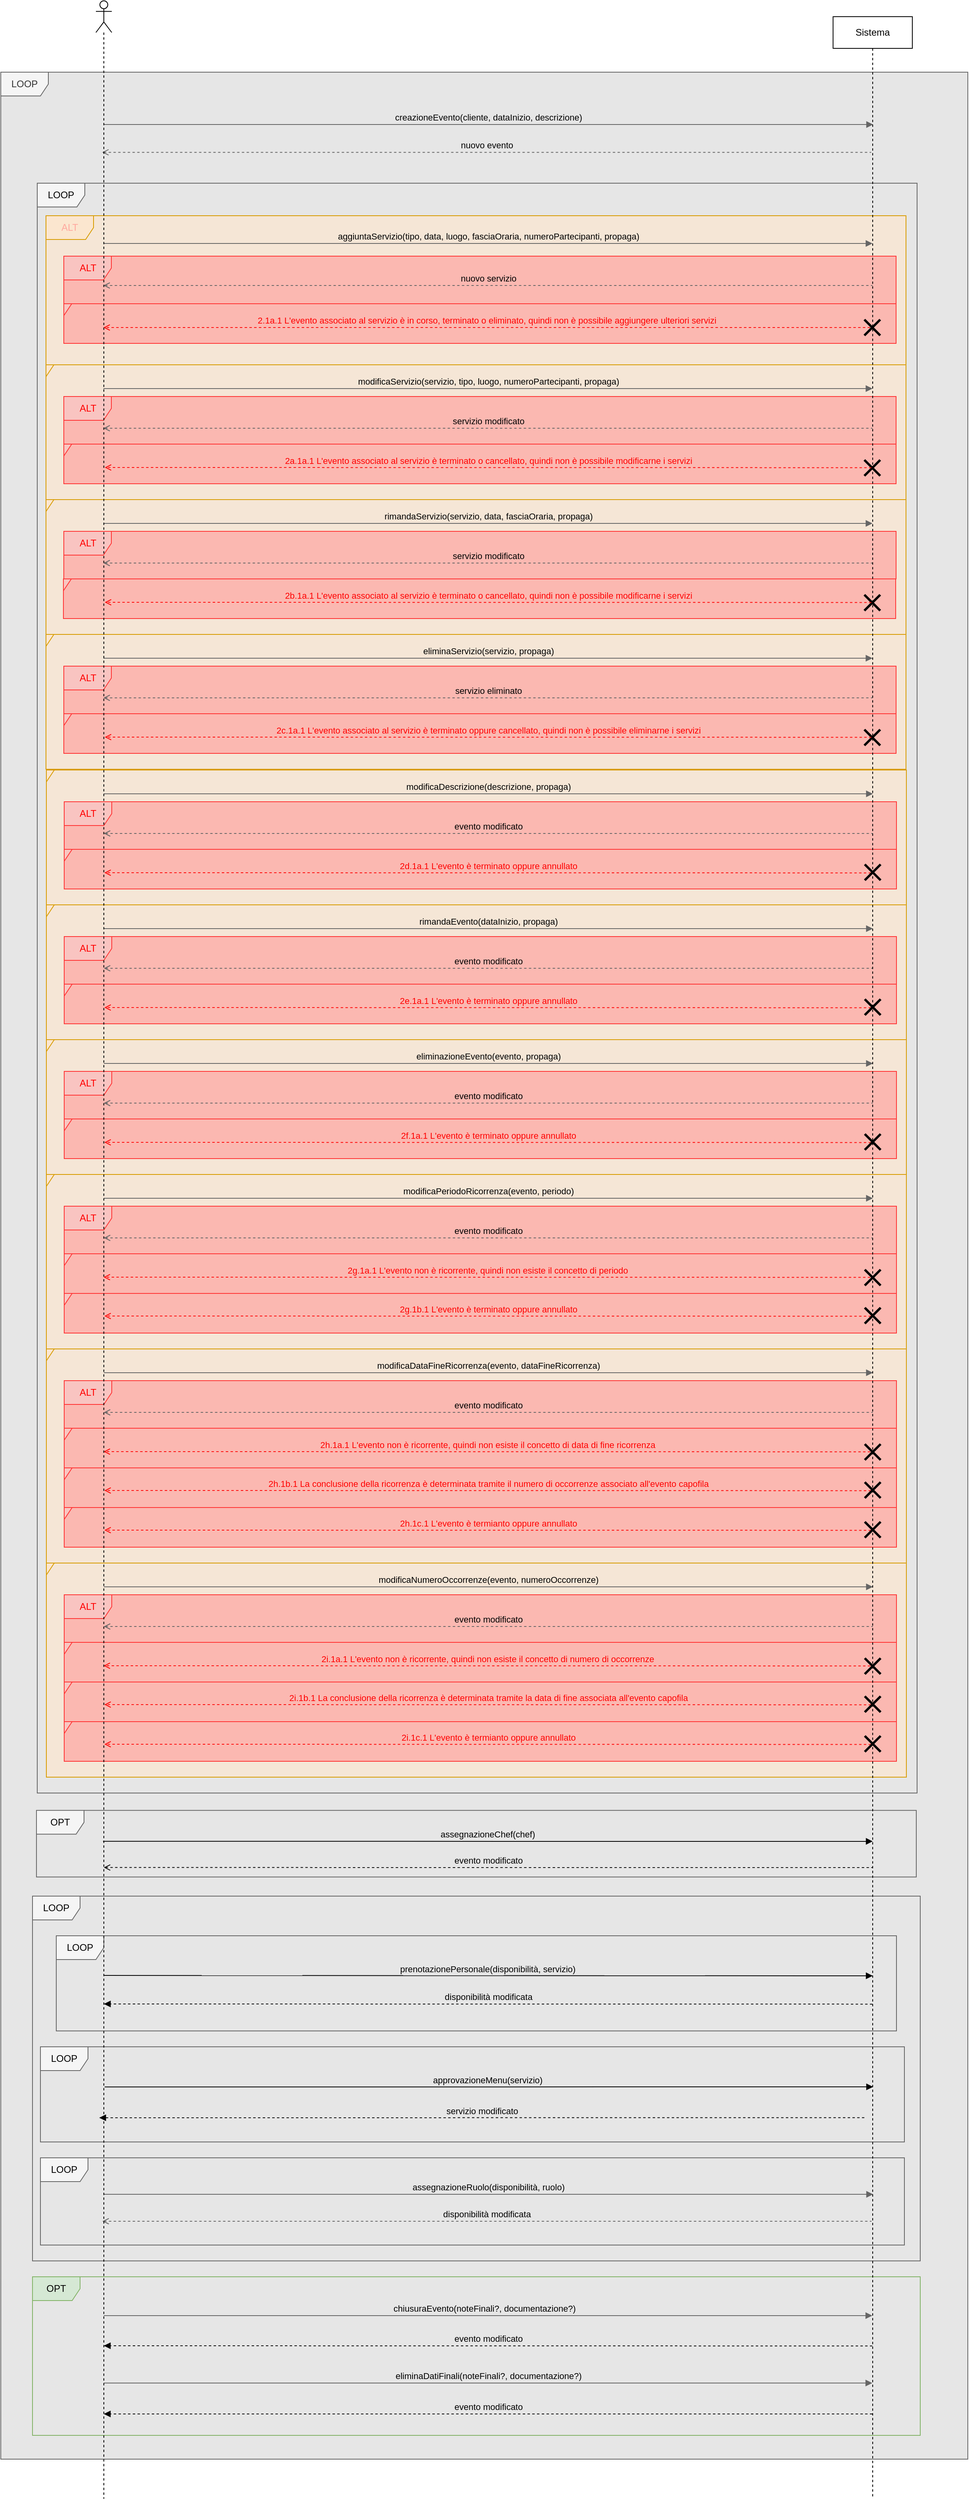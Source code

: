 <mxfile version="18.0.6" type="device"><diagram id="1we7CudybwBSkFUA2xfH" name="Pagina-1"><mxGraphModel dx="2185" dy="862" grid="1" gridSize="10" guides="1" tooltips="1" connect="1" arrows="1" fold="1" page="1" pageScale="1" pageWidth="827" pageHeight="1169" math="0" shadow="0"><root><mxCell id="0"/><mxCell id="1" parent="0"/><mxCell id="gWuSnun9fz6hFMY-ybAo-1" value="LOOP" style="shape=umlFrame;whiteSpace=wrap;html=1;pointerEvents=0;fillColor=#F5F5F5;strokeColor=#666666;fontColor=#333333;swimlaneFillColor=#E6E6E6;" parent="1" vertex="1"><mxGeometry x="-340" y="260" width="1220" height="3010" as="geometry"/></mxCell><mxCell id="gWuSnun9fz6hFMY-ybAo-2" value="" style="group" parent="1" vertex="1" connectable="0"><mxGeometry x="-275" y="270" width="1060" height="88.081" as="geometry"/></mxCell><mxCell id="gWuSnun9fz6hFMY-ybAo-3" value="LOOP" style="shape=umlFrame;whiteSpace=wrap;html=1;pointerEvents=0;fillColor=#F5F5F5;strokeColor=#666666;swimlaneFillColor=#E6E6E6;" parent="1" vertex="1"><mxGeometry x="-300" y="2560" width="1120" height="460" as="geometry"/></mxCell><mxCell id="gWuSnun9fz6hFMY-ybAo-6" value="LOOP" style="shape=umlFrame;whiteSpace=wrap;html=1;pointerEvents=0;fillColor=#F5F5F5;strokeColor=#666666;" parent="1" vertex="1"><mxGeometry x="-270" y="2610" width="1060" height="120" as="geometry"/></mxCell><mxCell id="gWuSnun9fz6hFMY-ybAo-7" value="OPT" style="shape=umlFrame;whiteSpace=wrap;html=1;pointerEvents=0;fillColor=#F5F5F5;strokeColor=#666666;swimlaneFillColor=#E6E6E6;" parent="1" vertex="1"><mxGeometry x="-295" y="2451.92" width="1110" height="84" as="geometry"/></mxCell><mxCell id="gWuSnun9fz6hFMY-ybAo-8" value="OPT" style="shape=umlFrame;whiteSpace=wrap;html=1;pointerEvents=0;fillColor=#D5E8D4;strokeColor=#82B366;swimlaneFillColor=none;" parent="1" vertex="1"><mxGeometry x="-300" y="3040" width="1120" height="200" as="geometry"/></mxCell><mxCell id="gWuSnun9fz6hFMY-ybAo-9" value="LOOP" style="shape=umlFrame;whiteSpace=wrap;html=1;pointerEvents=0;fillColor=#F5F5F5;strokeColor=#666666;swimlaneFillColor=#E6E6E6;" parent="1" vertex="1"><mxGeometry x="-290" y="2750" width="1090" height="120" as="geometry"/></mxCell><mxCell id="gWuSnun9fz6hFMY-ybAo-10" value="approvazioneMenu(servizio)" style="html=1;verticalAlign=bottom;endArrow=block;edgeStyle=elbowEdgeStyle;elbow=vertical;curved=0;rounded=0;labelBackgroundColor=none;exitX=0.5;exitY=0.483;exitDx=0;exitDy=0;exitPerimeter=0;" parent="1" edge="1"><mxGeometry x="-0.003" relative="1" as="geometry"><mxPoint x="-209" y="2800.65" as="sourcePoint"/><Array as="points"/><mxPoint x="760.5" y="2799.999" as="targetPoint"/><mxPoint as="offset"/></mxGeometry></mxCell><mxCell id="gWuSnun9fz6hFMY-ybAo-11" value="servizio modificato" style="html=1;verticalAlign=bottom;endArrow=block;edgeStyle=elbowEdgeStyle;elbow=vertical;curved=0;rounded=0;labelBackgroundColor=none;dashed=1;" parent="1" edge="1"><mxGeometry relative="1" as="geometry"><mxPoint x="749.455" y="2839.364" as="sourcePoint"/><mxPoint x="-215.833" y="2839.333" as="targetPoint"/><Array as="points"/></mxGeometry></mxCell><mxCell id="gWuSnun9fz6hFMY-ybAo-12" value="LOOP" style="shape=umlFrame;whiteSpace=wrap;html=1;pointerEvents=0;fillColor=#F5F5F5;strokeColor=#666666;swimlaneFillColor=#E6E6E6;" parent="1" vertex="1"><mxGeometry x="-290" y="2890" width="1090" height="110" as="geometry"/></mxCell><mxCell id="gWuSnun9fz6hFMY-ybAo-13" value="disponibilità modificata" style="html=1;verticalAlign=bottom;endArrow=none;edgeStyle=elbowEdgeStyle;elbow=vertical;curved=0;rounded=0;startArrow=open;startFill=0;endFill=0;movable=1;resizable=1;rotatable=1;deletable=1;editable=1;locked=0;connectable=1;dashed=1;labelBackgroundColor=none;strokeColor=#666666;" parent="1" edge="1"><mxGeometry width="80" relative="1" as="geometry"><mxPoint x="-211.833" y="2970.004" as="sourcePoint"/><mxPoint x="758.5" y="2970.004" as="targetPoint"/><Array as="points"><mxPoint x="269.283" y="2970.004"/></Array></mxGeometry></mxCell><mxCell id="gWuSnun9fz6hFMY-ybAo-16" value="chiusuraEvento(noteFinali?, documentazione?)" style="html=1;verticalAlign=bottom;endArrow=block;edgeStyle=elbowEdgeStyle;elbow=vertical;curved=0;rounded=0;movable=1;resizable=1;rotatable=1;deletable=1;editable=1;locked=0;connectable=1;strokeColor=#666666;labelBackgroundColor=none;" parent="1" edge="1"><mxGeometry x="-0.01" width="80" relative="1" as="geometry"><mxPoint x="-210" y="3089.0" as="sourcePoint"/><mxPoint x="759.5" y="3089.25" as="targetPoint"/><mxPoint as="offset"/></mxGeometry></mxCell><mxCell id="gWuSnun9fz6hFMY-ybAo-17" value="eliminaDatiFinali(noteFinali?, documentazione?)" style="html=1;verticalAlign=bottom;endArrow=block;edgeStyle=elbowEdgeStyle;elbow=vertical;curved=0;rounded=0;movable=1;resizable=1;rotatable=1;deletable=1;editable=1;locked=0;connectable=1;strokeColor=#666666;labelBackgroundColor=none;" parent="1" edge="1"><mxGeometry width="80" relative="1" as="geometry"><mxPoint x="-210" y="3174.0" as="sourcePoint"/><mxPoint x="759.5" y="3174.25" as="targetPoint"/></mxGeometry></mxCell><mxCell id="gWuSnun9fz6hFMY-ybAo-20" value="evento modificato" style="html=1;verticalAlign=bottom;endArrow=none;edgeStyle=elbowEdgeStyle;elbow=vertical;curved=0;rounded=0;startArrow=open;startFill=0;endFill=0;dashed=1;labelBackgroundColor=none;" parent="1" edge="1"><mxGeometry width="80" relative="1" as="geometry"><mxPoint x="-210" y="2523.92" as="sourcePoint"/><mxPoint x="760" y="2523.925" as="targetPoint"/><Array as="points"><mxPoint x="270" y="2523.985"/></Array></mxGeometry></mxCell><mxCell id="gWuSnun9fz6hFMY-ybAo-21" value="assegnazioneChef(chef)" style="html=1;verticalAlign=bottom;endArrow=block;edgeStyle=elbowEdgeStyle;elbow=vertical;curved=0;rounded=0;labelBackgroundColor=none;" parent="1" edge="1"><mxGeometry x="-0.0" width="80" relative="1" as="geometry"><mxPoint x="-211" y="2490.92" as="sourcePoint"/><mxPoint x="760" y="2490.92" as="targetPoint"/><Array as="points"><mxPoint x="360" y="2490.955"/><mxPoint x="291.14" y="2534.996"/></Array><mxPoint as="offset"/></mxGeometry></mxCell><mxCell id="gWuSnun9fz6hFMY-ybAo-22" value="prenotazionePersonale(disponibilità, servizio)" style="html=1;verticalAlign=bottom;endArrow=block;edgeStyle=elbowEdgeStyle;elbow=vertical;curved=0;rounded=0;labelBackgroundColor=none;" parent="1" edge="1"><mxGeometry x="-0.003" relative="1" as="geometry"><mxPoint x="-210" y="2660" as="sourcePoint"/><Array as="points"/><mxPoint x="760" y="2661" as="targetPoint"/><mxPoint as="offset"/></mxGeometry></mxCell><mxCell id="gWuSnun9fz6hFMY-ybAo-23" value="disponibilità modificata" style="html=1;verticalAlign=bottom;endArrow=block;edgeStyle=elbowEdgeStyle;elbow=vertical;curved=0;rounded=0;labelBackgroundColor=none;dashed=1;" parent="1" edge="1"><mxGeometry relative="1" as="geometry"><mxPoint x="759.5" y="2696.193" as="sourcePoint"/><mxPoint x="-209.902" y="2696.0" as="targetPoint"/></mxGeometry></mxCell><mxCell id="gWuSnun9fz6hFMY-ybAo-24" value="assegnazioneRuolo(disponibilità, ruolo)" style="html=1;verticalAlign=bottom;endArrow=block;edgeStyle=elbowEdgeStyle;elbow=vertical;curved=0;rounded=0;movable=1;resizable=1;rotatable=1;deletable=1;editable=1;locked=0;connectable=1;strokeColor=#666666;labelBackgroundColor=none;" parent="1" edge="1"><mxGeometry width="80" relative="1" as="geometry"><mxPoint x="-209.75" y="2936.04" as="sourcePoint"/><mxPoint x="760.5" y="2936.04" as="targetPoint"/><Array as="points"><mxPoint x="363.83" y="2936.04"/><mxPoint x="293.021" y="2982.08"/></Array></mxGeometry></mxCell><mxCell id="gWuSnun9fz6hFMY-ybAo-25" value="creazioneEvento(cliente, dataInizio, descrizione)" style="html=1;verticalAlign=bottom;endArrow=block;edgeStyle=elbowEdgeStyle;elbow=vertical;curved=0;rounded=0;strokeColor=#666666;labelBackgroundColor=none;" parent="1" edge="1"><mxGeometry width="80" relative="1" as="geometry"><mxPoint x="-209.75" y="326.03" as="sourcePoint"/><mxPoint x="760.5" y="326.03" as="targetPoint"/><Array as="points"><mxPoint x="486" y="326.03"/><mxPoint x="-224" y="293"/></Array></mxGeometry></mxCell><mxCell id="gWuSnun9fz6hFMY-ybAo-26" value="nuovo evento" style="html=1;verticalAlign=bottom;endArrow=none;edgeStyle=elbowEdgeStyle;elbow=vertical;curved=0;rounded=0;startArrow=open;startFill=0;endFill=0;dashed=1;strokeColor=#666666;labelBackgroundColor=none;" parent="1" edge="1"><mxGeometry width="80" relative="1" as="geometry"><mxPoint x="-212.12" y="361.081" as="sourcePoint"/><mxPoint x="758.13" y="361.081" as="targetPoint"/><Array as="points"><mxPoint x="483.63" y="361.081"/><mxPoint x="273.63" y="339.06"/></Array></mxGeometry></mxCell><mxCell id="gWuSnun9fz6hFMY-ybAo-27" value="evento modificato" style="html=1;verticalAlign=bottom;endArrow=block;edgeStyle=elbowEdgeStyle;elbow=vertical;curved=0;rounded=0;labelBackgroundColor=none;dashed=1;" parent="1" edge="1"><mxGeometry relative="1" as="geometry"><mxPoint x="759.5" y="3127.25" as="sourcePoint"/><mxPoint x="-210" y="3127" as="targetPoint"/></mxGeometry></mxCell><mxCell id="gWuSnun9fz6hFMY-ybAo-28" value="evento modificato" style="html=1;verticalAlign=bottom;endArrow=block;edgeStyle=elbowEdgeStyle;elbow=vertical;curved=0;rounded=0;labelBackgroundColor=none;dashed=1;" parent="1" edge="1"><mxGeometry relative="1" as="geometry"><mxPoint x="759.5" y="3213" as="sourcePoint"/><mxPoint x="-210" y="3213.25" as="targetPoint"/><Array as="points"><mxPoint x="730" y="3213"/></Array></mxGeometry></mxCell><mxCell id="gWuSnun9fz6hFMY-ybAo-120" value="LOOP" style="shape=umlFrame;whiteSpace=wrap;html=1;pointerEvents=0;fillColor=#F5F5F5;strokeColor=#666666;swimlaneFillColor=#E6E6E6;gradientColor=none;shadow=0;" parent="1" vertex="1"><mxGeometry x="-294" y="400" width="1110" height="2030" as="geometry"/></mxCell><mxCell id="gWuSnun9fz6hFMY-ybAo-123" value="ALT" style="shape=umlFrame;whiteSpace=wrap;html=1;fontColor=#FFA89E;swimlaneFillColor=#FFE6CC;fillColor=#ffe6cc;strokeColor=#d79b00;fillOpacity=60;" parent="1" vertex="1"><mxGeometry x="-283" y="441" width="1085" height="188" as="geometry"/></mxCell><mxCell id="gWuSnun9fz6hFMY-ybAo-124" value="" style="group" parent="1" vertex="1" connectable="0"><mxGeometry x="-260.5" y="492" width="1050" height="110" as="geometry"/></mxCell><mxCell id="gWuSnun9fz6hFMY-ybAo-125" value="ALT" style="shape=umlFrame;whiteSpace=wrap;html=1;swimlaneFillColor=#FF9999;fillColor=#f8cecc;strokeColor=#FF3333;fillOpacity=60;fontColor=#FF0000;" parent="gWuSnun9fz6hFMY-ybAo-124" vertex="1"><mxGeometry width="1050" height="60" as="geometry"/></mxCell><mxCell id="gWuSnun9fz6hFMY-ybAo-126" value="" style="shape=umlFrame;whiteSpace=wrap;html=1;swimlaneFillColor=#FF9999;fillColor=#f8cecc;strokeColor=#FF3333;fillOpacity=60;fontColor=#FF0000;width=10;height=15;" parent="gWuSnun9fz6hFMY-ybAo-124" vertex="1"><mxGeometry y="60" width="1050" height="50" as="geometry"/></mxCell><mxCell id="gWuSnun9fz6hFMY-ybAo-128" value="" style="shape=umlDestroy;whiteSpace=wrap;html=1;strokeWidth=3;targetShapes=umlLifeline;" parent="gWuSnun9fz6hFMY-ybAo-124" vertex="1"><mxGeometry x="1010" y="80" width="20" height="20" as="geometry"/></mxCell><mxCell id="gWuSnun9fz6hFMY-ybAo-122" value="nuovo servizio" style="html=1;verticalAlign=bottom;endArrow=none;edgeStyle=elbowEdgeStyle;elbow=vertical;curved=0;rounded=0;startArrow=open;startFill=0;endFill=0;dashed=1;labelBackgroundColor=none;strokeColor=#666666;" parent="gWuSnun9fz6hFMY-ybAo-124" edge="1"><mxGeometry width="80" relative="1" as="geometry"><mxPoint x="50" y="37.001" as="sourcePoint"/><mxPoint x="1020.25" y="37.001" as="targetPoint"/><Array as="points"><mxPoint x="450.75" y="37.001"/><mxPoint x="520.75" y="14.981"/></Array></mxGeometry></mxCell><mxCell id="gWuSnun9fz6hFMY-ybAo-117" value="2.1a.1 L'evento associato al servizio è in corso, terminato o eliminato, quindi non è possibile aggiungere ulteriori servizi" style="html=1;verticalAlign=bottom;endArrow=open;edgeStyle=elbowEdgeStyle;elbow=vertical;curved=0;rounded=0;labelBackgroundColor=none;dashed=1;strokeColor=#FF0000;fontColor=#FF0000;endFill=0;exitX=0.343;exitY=0.536;exitDx=0;exitDy=0;exitPerimeter=0;" parent="gWuSnun9fz6hFMY-ybAo-124" edge="1"><mxGeometry relative="1" as="geometry"><mxPoint x="1017.16" y="90.06" as="sourcePoint"/><mxPoint x="50" y="89.889" as="targetPoint"/></mxGeometry></mxCell><mxCell id="gWuSnun9fz6hFMY-ybAo-121" value="aggiuntaServizio(tipo, data, luogo, fasciaOraria, numeroPartecipanti, propaga)" style="html=1;verticalAlign=bottom;endArrow=block;edgeStyle=elbowEdgeStyle;elbow=vertical;curved=0;rounded=0;strokeColor=#666666;labelBackgroundColor=none;" parent="1" edge="1"><mxGeometry width="80" relative="1" as="geometry"><mxPoint x="-210.5" y="476.0" as="sourcePoint"/><mxPoint x="759.75" y="476.0" as="targetPoint"/><Array as="points"><mxPoint x="200.25" y="476.0"/><mxPoint x="360.25" y="453.98"/><mxPoint x="291.39" y="498.021"/></Array></mxGeometry></mxCell><mxCell id="gWuSnun9fz6hFMY-ybAo-129" value="" style="shape=umlFrame;whiteSpace=wrap;html=1;fontColor=#FFA89E;swimlaneFillColor=#FFE6CC;fillColor=#ffe6cc;strokeColor=#d79b00;fillOpacity=60;width=10;height=15;" parent="1" vertex="1"><mxGeometry x="-283" y="629" width="1085" height="170" as="geometry"/></mxCell><mxCell id="gWuSnun9fz6hFMY-ybAo-130" value="modificaServizio(servizio, tipo, luogo, numeroPartecipanti, propaga)" style="html=1;verticalAlign=bottom;endArrow=block;edgeStyle=elbowEdgeStyle;elbow=vertical;curved=0;rounded=0;strokeColor=#666666;labelBackgroundColor=none;" parent="1" edge="1"><mxGeometry width="80" relative="1" as="geometry"><mxPoint x="-210.5" y="659.0" as="sourcePoint"/><mxPoint x="759.75" y="659.0" as="targetPoint"/><Array as="points"><mxPoint x="485.25" y="659.0"/><mxPoint x="-224.75" y="625.97"/></Array></mxGeometry></mxCell><mxCell id="gWuSnun9fz6hFMY-ybAo-131" value="" style="group" parent="1" vertex="1" connectable="0"><mxGeometry x="-260.5" y="669" width="1050" height="110" as="geometry"/></mxCell><mxCell id="gWuSnun9fz6hFMY-ybAo-132" value="ALT" style="shape=umlFrame;whiteSpace=wrap;html=1;swimlaneFillColor=#FF9999;fillColor=#f8cecc;strokeColor=#FF3333;fillOpacity=60;fontColor=#FF0000;" parent="gWuSnun9fz6hFMY-ybAo-131" vertex="1"><mxGeometry width="1050" height="60" as="geometry"/></mxCell><mxCell id="gWuSnun9fz6hFMY-ybAo-133" value="" style="shape=umlFrame;whiteSpace=wrap;html=1;swimlaneFillColor=#FF9999;fillColor=#f8cecc;strokeColor=#FF3333;fillOpacity=60;fontColor=#FF0000;width=10;height=15;" parent="gWuSnun9fz6hFMY-ybAo-131" vertex="1"><mxGeometry y="60" width="1050" height="50" as="geometry"/></mxCell><mxCell id="gWuSnun9fz6hFMY-ybAo-134" value="servizio modificato" style="html=1;verticalAlign=bottom;endArrow=none;edgeStyle=elbowEdgeStyle;elbow=vertical;curved=0;rounded=0;startArrow=open;startFill=0;endFill=0;dashed=1;strokeColor=#666666;labelBackgroundColor=none;" parent="gWuSnun9fz6hFMY-ybAo-131" edge="1"><mxGeometry width="80" relative="1" as="geometry"><mxPoint x="50.0" y="40.001" as="sourcePoint"/><mxPoint x="1020.25" y="40.001" as="targetPoint"/><Array as="points"><mxPoint x="745.75" y="40.001"/><mxPoint x="535.75" y="17.98"/></Array></mxGeometry></mxCell><mxCell id="gWuSnun9fz6hFMY-ybAo-135" value="" style="shape=umlDestroy;whiteSpace=wrap;html=1;strokeWidth=3;targetShapes=umlLifeline;" parent="gWuSnun9fz6hFMY-ybAo-131" vertex="1"><mxGeometry x="1010" y="80" width="20" height="20" as="geometry"/></mxCell><mxCell id="gWuSnun9fz6hFMY-ybAo-136" value="2a.1a.1 L'evento associato al servizio è terminato o cancellato, quindi non è possibile modificarne i servizi" style="html=1;verticalAlign=bottom;endArrow=open;edgeStyle=elbowEdgeStyle;elbow=vertical;curved=0;rounded=0;labelBackgroundColor=none;dashed=1;strokeColor=#FF0000;fontColor=#FF0000;endFill=0;exitX=0.343;exitY=0.536;exitDx=0;exitDy=0;exitPerimeter=0;" parent="1" edge="1"><mxGeometry relative="1" as="geometry"><mxPoint x="758.36" y="758.72" as="sourcePoint"/><mxPoint x="-208.8" y="758.6" as="targetPoint"/></mxGeometry></mxCell><mxCell id="gWuSnun9fz6hFMY-ybAo-151" value="" style="shape=umlFrame;whiteSpace=wrap;html=1;fontColor=#FFA89E;swimlaneFillColor=#FFE6CC;fillColor=#ffe6cc;strokeColor=#d79b00;fillOpacity=60;width=10;height=15;" parent="1" vertex="1"><mxGeometry x="-283" y="969" width="1085" height="170" as="geometry"/></mxCell><mxCell id="gWuSnun9fz6hFMY-ybAo-152" value="eliminaServizio(servizio, propaga)" style="html=1;verticalAlign=bottom;endArrow=block;edgeStyle=elbowEdgeStyle;elbow=vertical;curved=0;rounded=0;strokeColor=#666666;labelBackgroundColor=none;" parent="1" edge="1"><mxGeometry width="80" relative="1" as="geometry"><mxPoint x="-210.5" y="999.0" as="sourcePoint"/><mxPoint x="759.75" y="999.0" as="targetPoint"/><Array as="points"><mxPoint x="485.25" y="999.0"/><mxPoint x="-224.75" y="965.97"/></Array></mxGeometry></mxCell><mxCell id="gWuSnun9fz6hFMY-ybAo-153" value="" style="group" parent="1" vertex="1" connectable="0"><mxGeometry x="-260.5" y="1009" width="1050" height="110" as="geometry"/></mxCell><mxCell id="gWuSnun9fz6hFMY-ybAo-154" value="ALT" style="shape=umlFrame;whiteSpace=wrap;html=1;swimlaneFillColor=#FF9999;fillColor=#f8cecc;strokeColor=#FF3333;fillOpacity=60;fontColor=#FF0000;" parent="gWuSnun9fz6hFMY-ybAo-153" vertex="1"><mxGeometry width="1050" height="60" as="geometry"/></mxCell><mxCell id="gWuSnun9fz6hFMY-ybAo-155" value="" style="shape=umlFrame;whiteSpace=wrap;html=1;swimlaneFillColor=#FF9999;fillColor=#f8cecc;strokeColor=#FF3333;fillOpacity=60;fontColor=#FF0000;width=10;height=15;" parent="gWuSnun9fz6hFMY-ybAo-153" vertex="1"><mxGeometry y="60" width="1050" height="50" as="geometry"/></mxCell><mxCell id="gWuSnun9fz6hFMY-ybAo-156" value="servizio eliminato" style="html=1;verticalAlign=bottom;endArrow=none;edgeStyle=elbowEdgeStyle;elbow=vertical;curved=0;rounded=0;startArrow=open;startFill=0;endFill=0;dashed=1;strokeColor=#666666;labelBackgroundColor=none;" parent="gWuSnun9fz6hFMY-ybAo-153" edge="1"><mxGeometry width="80" relative="1" as="geometry"><mxPoint x="50.0" y="40.001" as="sourcePoint"/><mxPoint x="1020.25" y="40.001" as="targetPoint"/><Array as="points"><mxPoint x="745.75" y="40.001"/><mxPoint x="535.75" y="17.98"/></Array></mxGeometry></mxCell><mxCell id="gWuSnun9fz6hFMY-ybAo-157" value="" style="shape=umlDestroy;whiteSpace=wrap;html=1;strokeWidth=3;targetShapes=umlLifeline;" parent="gWuSnun9fz6hFMY-ybAo-153" vertex="1"><mxGeometry x="1010" y="80" width="20" height="20" as="geometry"/></mxCell><mxCell id="gWuSnun9fz6hFMY-ybAo-158" value="2c.1a.1 L'evento associato al servizio è terminato oppure cancellato, quindi non è possibile eliminarne i servizi" style="html=1;verticalAlign=bottom;endArrow=open;edgeStyle=elbowEdgeStyle;elbow=vertical;curved=0;rounded=0;labelBackgroundColor=none;dashed=1;strokeColor=#FF0000;fontColor=#FF0000;endFill=0;exitX=0.343;exitY=0.536;exitDx=0;exitDy=0;exitPerimeter=0;" parent="1" edge="1"><mxGeometry relative="1" as="geometry"><mxPoint x="758.36" y="1098.72" as="sourcePoint"/><mxPoint x="-208.8" y="1098.6" as="targetPoint"/></mxGeometry></mxCell><mxCell id="gWuSnun9fz6hFMY-ybAo-140" value="" style="shape=umlFrame;whiteSpace=wrap;html=1;fontColor=#FFA89E;swimlaneFillColor=#FFE6CC;fillColor=#ffe6cc;strokeColor=#d79b00;fillOpacity=60;width=10;height=15;" parent="1" vertex="1"><mxGeometry x="-283" y="799" width="1085" height="170" as="geometry"/></mxCell><mxCell id="gWuSnun9fz6hFMY-ybAo-141" value="rimandaServizio(servizio, data, fasciaOraria, propaga)" style="html=1;verticalAlign=bottom;endArrow=block;edgeStyle=elbowEdgeStyle;elbow=vertical;curved=0;rounded=0;strokeColor=#666666;labelBackgroundColor=none;" parent="1" edge="1"><mxGeometry width="80" relative="1" as="geometry"><mxPoint x="-210.5" y="829.0" as="sourcePoint"/><mxPoint x="759.75" y="829.0" as="targetPoint"/><Array as="points"><mxPoint x="485.25" y="829.0"/><mxPoint x="-224.75" y="795.97"/></Array></mxGeometry></mxCell><mxCell id="gWuSnun9fz6hFMY-ybAo-143" value="ALT" style="shape=umlFrame;whiteSpace=wrap;html=1;swimlaneFillColor=#FF9999;fillColor=#f8cecc;strokeColor=#FF3333;fillOpacity=60;fontColor=#FF0000;" parent="1" vertex="1"><mxGeometry x="-260.5" y="839" width="1050" height="60" as="geometry"/></mxCell><mxCell id="gWuSnun9fz6hFMY-ybAo-144" value="" style="shape=umlFrame;whiteSpace=wrap;html=1;swimlaneFillColor=#FF9999;fillColor=#f8cecc;strokeColor=#FF3333;fillOpacity=60;fontColor=#FF0000;width=10;height=15;" parent="1" vertex="1"><mxGeometry x="-261" y="899" width="1050" height="50" as="geometry"/></mxCell><mxCell id="gWuSnun9fz6hFMY-ybAo-145" value="servizio modificato" style="html=1;verticalAlign=bottom;endArrow=none;edgeStyle=elbowEdgeStyle;elbow=vertical;curved=0;rounded=0;startArrow=open;startFill=0;endFill=0;dashed=1;strokeColor=#666666;labelBackgroundColor=none;" parent="1" edge="1"><mxGeometry width="80" relative="1" as="geometry"><mxPoint x="-210.5" y="879.001" as="sourcePoint"/><mxPoint x="759.75" y="879.001" as="targetPoint"/><Array as="points"><mxPoint x="485.25" y="879.001"/><mxPoint x="275.25" y="856.98"/></Array></mxGeometry></mxCell><mxCell id="gWuSnun9fz6hFMY-ybAo-146" value="" style="shape=umlDestroy;whiteSpace=wrap;html=1;strokeWidth=3;targetShapes=umlLifeline;" parent="1" vertex="1"><mxGeometry x="749.5" y="919" width="20" height="20" as="geometry"/></mxCell><mxCell id="dw13oickZ7nO7cdA16m0-12" value="" style="shape=umlFrame;whiteSpace=wrap;html=1;fontColor=#FFA89E;swimlaneFillColor=#FFE6CC;fillColor=#ffe6cc;strokeColor=#d79b00;fillOpacity=60;width=10;height=15;" vertex="1" parent="1"><mxGeometry x="-282.5" y="1140" width="1085" height="170" as="geometry"/></mxCell><mxCell id="dw13oickZ7nO7cdA16m0-13" value="modificaDescrizione(descrizione, propaga)" style="html=1;verticalAlign=bottom;endArrow=block;edgeStyle=elbowEdgeStyle;elbow=vertical;curved=0;rounded=0;strokeColor=#666666;labelBackgroundColor=none;" edge="1" parent="1"><mxGeometry width="80" relative="1" as="geometry"><mxPoint x="-210.0" y="1170.0" as="sourcePoint"/><mxPoint x="760.25" y="1170.0" as="targetPoint"/><Array as="points"><mxPoint x="485.75" y="1170.0"/><mxPoint x="-224.25" y="1136.97"/></Array></mxGeometry></mxCell><mxCell id="dw13oickZ7nO7cdA16m0-14" value="" style="group" vertex="1" connectable="0" parent="1"><mxGeometry x="-260" y="1180" width="1050" height="110" as="geometry"/></mxCell><mxCell id="dw13oickZ7nO7cdA16m0-15" value="ALT" style="shape=umlFrame;whiteSpace=wrap;html=1;swimlaneFillColor=#FF9999;fillColor=#f8cecc;strokeColor=#FF3333;fillOpacity=60;fontColor=#FF0000;" vertex="1" parent="dw13oickZ7nO7cdA16m0-14"><mxGeometry width="1050" height="60" as="geometry"/></mxCell><mxCell id="dw13oickZ7nO7cdA16m0-17" value="evento modificato" style="html=1;verticalAlign=bottom;endArrow=none;edgeStyle=elbowEdgeStyle;elbow=vertical;curved=0;rounded=0;startArrow=open;startFill=0;endFill=0;dashed=1;strokeColor=#666666;labelBackgroundColor=none;" edge="1" parent="dw13oickZ7nO7cdA16m0-14"><mxGeometry width="80" relative="1" as="geometry"><mxPoint x="50.0" y="40.001" as="sourcePoint"/><mxPoint x="1020.25" y="40.001" as="targetPoint"/><Array as="points"><mxPoint x="745.75" y="40.001"/><mxPoint x="535.75" y="17.98"/></Array></mxGeometry></mxCell><mxCell id="dw13oickZ7nO7cdA16m0-20" value="" style="shape=umlFrame;whiteSpace=wrap;html=1;swimlaneFillColor=#FF9999;fillColor=#f8cecc;strokeColor=#FF3333;fillOpacity=60;fontColor=#FF0000;width=10;height=15;" vertex="1" parent="1"><mxGeometry x="-260" y="1240" width="1050" height="50" as="geometry"/></mxCell><mxCell id="dw13oickZ7nO7cdA16m0-21" value="2d.1a.1 L'evento è terminato oppure annullato" style="html=1;verticalAlign=bottom;endArrow=open;edgeStyle=elbowEdgeStyle;elbow=vertical;curved=0;rounded=0;labelBackgroundColor=none;dashed=1;strokeColor=#FF0000;fontColor=#FF0000;endFill=0;exitX=0.343;exitY=0.536;exitDx=0;exitDy=0;exitPerimeter=0;" edge="1" parent="1"><mxGeometry relative="1" as="geometry"><mxPoint x="757.86" y="1269.72" as="sourcePoint"/><mxPoint x="-209.3" y="1269.6" as="targetPoint"/></mxGeometry></mxCell><mxCell id="dw13oickZ7nO7cdA16m0-22" value="" style="shape=umlDestroy;whiteSpace=wrap;html=1;strokeWidth=3;targetShapes=umlLifeline;" vertex="1" parent="1"><mxGeometry x="750" y="1259" width="20" height="20" as="geometry"/></mxCell><mxCell id="dw13oickZ7nO7cdA16m0-23" value="" style="shape=umlFrame;whiteSpace=wrap;html=1;fontColor=#FFA89E;swimlaneFillColor=#FFE6CC;fillColor=#ffe6cc;strokeColor=#d79b00;fillOpacity=60;width=10;height=15;" vertex="1" parent="1"><mxGeometry x="-282.5" y="1310" width="1085" height="170" as="geometry"/></mxCell><mxCell id="dw13oickZ7nO7cdA16m0-24" value="rimandaEvento(dataInizio, propaga)" style="html=1;verticalAlign=bottom;endArrow=block;edgeStyle=elbowEdgeStyle;elbow=vertical;curved=0;rounded=0;strokeColor=#666666;labelBackgroundColor=none;" edge="1" parent="1"><mxGeometry width="80" relative="1" as="geometry"><mxPoint x="-210" y="1340.0" as="sourcePoint"/><mxPoint x="760.25" y="1340.0" as="targetPoint"/><Array as="points"><mxPoint x="485.75" y="1340.0"/><mxPoint x="-224.25" y="1306.97"/></Array></mxGeometry></mxCell><mxCell id="dw13oickZ7nO7cdA16m0-25" value="" style="group" vertex="1" connectable="0" parent="1"><mxGeometry x="-260" y="1350" width="1050" height="110" as="geometry"/></mxCell><mxCell id="dw13oickZ7nO7cdA16m0-26" value="ALT" style="shape=umlFrame;whiteSpace=wrap;html=1;swimlaneFillColor=#FF9999;fillColor=#f8cecc;strokeColor=#FF3333;fillOpacity=60;fontColor=#FF0000;" vertex="1" parent="dw13oickZ7nO7cdA16m0-25"><mxGeometry width="1050" height="60" as="geometry"/></mxCell><mxCell id="dw13oickZ7nO7cdA16m0-27" value="evento modificato" style="html=1;verticalAlign=bottom;endArrow=none;edgeStyle=elbowEdgeStyle;elbow=vertical;curved=0;rounded=0;startArrow=open;startFill=0;endFill=0;dashed=1;strokeColor=#666666;labelBackgroundColor=none;" edge="1" parent="dw13oickZ7nO7cdA16m0-25"><mxGeometry width="80" relative="1" as="geometry"><mxPoint x="50.0" y="40.001" as="sourcePoint"/><mxPoint x="1020.25" y="40.001" as="targetPoint"/><Array as="points"><mxPoint x="745.75" y="40.001"/><mxPoint x="535.75" y="17.98"/></Array></mxGeometry></mxCell><mxCell id="dw13oickZ7nO7cdA16m0-28" value="" style="shape=umlFrame;whiteSpace=wrap;html=1;swimlaneFillColor=#FF9999;fillColor=#f8cecc;strokeColor=#FF3333;fillOpacity=60;fontColor=#FF0000;width=10;height=15;" vertex="1" parent="1"><mxGeometry x="-260" y="1410" width="1050" height="50" as="geometry"/></mxCell><mxCell id="dw13oickZ7nO7cdA16m0-29" value="2e.1a.1 L'evento è terminato oppure annullato" style="html=1;verticalAlign=bottom;endArrow=open;edgeStyle=elbowEdgeStyle;elbow=vertical;curved=0;rounded=0;labelBackgroundColor=none;dashed=1;strokeColor=#FF0000;fontColor=#FF0000;endFill=0;exitX=0.343;exitY=0.536;exitDx=0;exitDy=0;exitPerimeter=0;" edge="1" parent="1"><mxGeometry relative="1" as="geometry"><mxPoint x="757.86" y="1439.72" as="sourcePoint"/><mxPoint x="-209.3" y="1439.6" as="targetPoint"/></mxGeometry></mxCell><mxCell id="dw13oickZ7nO7cdA16m0-30" value="" style="shape=umlDestroy;whiteSpace=wrap;html=1;strokeWidth=3;targetShapes=umlLifeline;" vertex="1" parent="1"><mxGeometry x="750" y="1429" width="20" height="20" as="geometry"/></mxCell><mxCell id="dw13oickZ7nO7cdA16m0-31" value="" style="shape=umlFrame;whiteSpace=wrap;html=1;fontColor=#FFA89E;swimlaneFillColor=#FFE6CC;fillColor=#ffe6cc;strokeColor=#d79b00;fillOpacity=60;width=10;height=15;" vertex="1" parent="1"><mxGeometry x="-282.5" y="1480" width="1085" height="170" as="geometry"/></mxCell><mxCell id="dw13oickZ7nO7cdA16m0-32" value="eliminazioneEvento(evento, propaga)" style="html=1;verticalAlign=bottom;endArrow=block;edgeStyle=elbowEdgeStyle;elbow=vertical;curved=0;rounded=0;strokeColor=#666666;labelBackgroundColor=none;" edge="1" parent="1"><mxGeometry width="80" relative="1" as="geometry"><mxPoint x="-210" y="1510.0" as="sourcePoint"/><mxPoint x="760.25" y="1510.0" as="targetPoint"/><Array as="points"><mxPoint x="485.75" y="1510.0"/><mxPoint x="-224.25" y="1476.97"/></Array></mxGeometry></mxCell><mxCell id="dw13oickZ7nO7cdA16m0-33" value="" style="group" vertex="1" connectable="0" parent="1"><mxGeometry x="-260" y="1520" width="1050" height="110" as="geometry"/></mxCell><mxCell id="dw13oickZ7nO7cdA16m0-34" value="ALT" style="shape=umlFrame;whiteSpace=wrap;html=1;swimlaneFillColor=#FF9999;fillColor=#f8cecc;strokeColor=#FF3333;fillOpacity=60;fontColor=#FF0000;" vertex="1" parent="dw13oickZ7nO7cdA16m0-33"><mxGeometry width="1050" height="60" as="geometry"/></mxCell><mxCell id="dw13oickZ7nO7cdA16m0-35" value="evento modificato" style="html=1;verticalAlign=bottom;endArrow=none;edgeStyle=elbowEdgeStyle;elbow=vertical;curved=0;rounded=0;startArrow=open;startFill=0;endFill=0;dashed=1;strokeColor=#666666;labelBackgroundColor=none;" edge="1" parent="dw13oickZ7nO7cdA16m0-33"><mxGeometry width="80" relative="1" as="geometry"><mxPoint x="50.0" y="40.001" as="sourcePoint"/><mxPoint x="1020.25" y="40.001" as="targetPoint"/><Array as="points"><mxPoint x="745.75" y="40.001"/><mxPoint x="535.75" y="17.98"/></Array></mxGeometry></mxCell><mxCell id="dw13oickZ7nO7cdA16m0-36" value="" style="shape=umlFrame;whiteSpace=wrap;html=1;swimlaneFillColor=#FF9999;fillColor=#f8cecc;strokeColor=#FF3333;fillOpacity=60;fontColor=#FF0000;width=10;height=15;" vertex="1" parent="1"><mxGeometry x="-260" y="1580" width="1050" height="50" as="geometry"/></mxCell><mxCell id="dw13oickZ7nO7cdA16m0-37" value="2f.1a.1 L'evento è terminato oppure annullato" style="html=1;verticalAlign=bottom;endArrow=open;edgeStyle=elbowEdgeStyle;elbow=vertical;curved=0;rounded=0;labelBackgroundColor=none;dashed=1;strokeColor=#FF0000;fontColor=#FF0000;endFill=0;exitX=0.343;exitY=0.536;exitDx=0;exitDy=0;exitPerimeter=0;" edge="1" parent="1"><mxGeometry relative="1" as="geometry"><mxPoint x="757.86" y="1609.72" as="sourcePoint"/><mxPoint x="-209.3" y="1609.6" as="targetPoint"/></mxGeometry></mxCell><mxCell id="dw13oickZ7nO7cdA16m0-38" value="" style="shape=umlDestroy;whiteSpace=wrap;html=1;strokeWidth=3;targetShapes=umlLifeline;" vertex="1" parent="1"><mxGeometry x="750" y="1599" width="20" height="20" as="geometry"/></mxCell><mxCell id="dw13oickZ7nO7cdA16m0-39" value="" style="shape=umlFrame;whiteSpace=wrap;html=1;fontColor=#FFA89E;swimlaneFillColor=#FFE6CC;fillColor=#ffe6cc;strokeColor=#d79b00;fillOpacity=60;width=10;height=15;" vertex="1" parent="1"><mxGeometry x="-282.5" y="1650" width="1085" height="220" as="geometry"/></mxCell><mxCell id="dw13oickZ7nO7cdA16m0-40" value="modificaPeriodoRicorrenza(evento, periodo)" style="html=1;verticalAlign=bottom;endArrow=block;edgeStyle=elbowEdgeStyle;elbow=vertical;curved=0;rounded=0;strokeColor=#666666;labelBackgroundColor=none;" edge="1" parent="1"><mxGeometry width="80" relative="1" as="geometry"><mxPoint x="-210" y="1680.0" as="sourcePoint"/><mxPoint x="760.25" y="1680.0" as="targetPoint"/><Array as="points"><mxPoint x="485.75" y="1680.0"/><mxPoint x="-224.25" y="1646.97"/></Array></mxGeometry></mxCell><mxCell id="dw13oickZ7nO7cdA16m0-41" value="" style="group" vertex="1" connectable="0" parent="1"><mxGeometry x="-260" y="1690" width="1050" height="110" as="geometry"/></mxCell><mxCell id="dw13oickZ7nO7cdA16m0-42" value="ALT" style="shape=umlFrame;whiteSpace=wrap;html=1;swimlaneFillColor=#FF9999;fillColor=#f8cecc;strokeColor=#FF3333;fillOpacity=60;fontColor=#FF0000;" vertex="1" parent="dw13oickZ7nO7cdA16m0-41"><mxGeometry width="1050" height="60" as="geometry"/></mxCell><mxCell id="dw13oickZ7nO7cdA16m0-43" value="evento modificato" style="html=1;verticalAlign=bottom;endArrow=none;edgeStyle=elbowEdgeStyle;elbow=vertical;curved=0;rounded=0;startArrow=open;startFill=0;endFill=0;dashed=1;strokeColor=#666666;labelBackgroundColor=none;" edge="1" parent="dw13oickZ7nO7cdA16m0-41"><mxGeometry width="80" relative="1" as="geometry"><mxPoint x="50.0" y="40.001" as="sourcePoint"/><mxPoint x="1020.25" y="40.001" as="targetPoint"/><Array as="points"><mxPoint x="745.75" y="40.001"/><mxPoint x="535.75" y="17.98"/></Array></mxGeometry></mxCell><mxCell id="dw13oickZ7nO7cdA16m0-47" value="" style="shape=umlFrame;whiteSpace=wrap;html=1;swimlaneFillColor=#FF9999;fillColor=#f8cecc;strokeColor=#FF3333;fillOpacity=60;fontColor=#FF0000;width=10;height=15;" vertex="1" parent="1"><mxGeometry x="-260" y="1750" width="1050" height="50" as="geometry"/></mxCell><mxCell id="dw13oickZ7nO7cdA16m0-48" value="" style="shape=umlDestroy;whiteSpace=wrap;html=1;strokeWidth=3;targetShapes=umlLifeline;" vertex="1" parent="1"><mxGeometry x="750" y="1770" width="20" height="20" as="geometry"/></mxCell><mxCell id="dw13oickZ7nO7cdA16m0-49" value="2g.1a.1 L'evento non è ricorrente, quindi non esiste il concetto di periodo" style="html=1;verticalAlign=bottom;endArrow=open;edgeStyle=elbowEdgeStyle;elbow=vertical;curved=0;rounded=0;labelBackgroundColor=none;dashed=1;strokeColor=#FF0000;fontColor=#FF0000;endFill=0;exitX=0.343;exitY=0.536;exitDx=0;exitDy=0;exitPerimeter=0;" edge="1" parent="1"><mxGeometry relative="1" as="geometry"><mxPoint x="756.86" y="1779.72" as="sourcePoint"/><mxPoint x="-210.3" y="1779.6" as="targetPoint"/></mxGeometry></mxCell><mxCell id="dw13oickZ7nO7cdA16m0-50" value="" style="shape=umlFrame;whiteSpace=wrap;html=1;swimlaneFillColor=#FF9999;fillColor=#f8cecc;strokeColor=#FF3333;fillOpacity=60;fontColor=#FF0000;width=10;height=15;" vertex="1" parent="1"><mxGeometry x="-260" y="1800" width="1050" height="50" as="geometry"/></mxCell><mxCell id="dw13oickZ7nO7cdA16m0-51" value="2g.1b.1 L'evento è terminato oppure annullato" style="html=1;verticalAlign=bottom;endArrow=open;edgeStyle=elbowEdgeStyle;elbow=vertical;curved=0;rounded=0;labelBackgroundColor=none;dashed=1;strokeColor=#FF0000;fontColor=#FF0000;endFill=0;exitX=0.343;exitY=0.536;exitDx=0;exitDy=0;exitPerimeter=0;" edge="1" parent="1"><mxGeometry relative="1" as="geometry"><mxPoint x="757.86" y="1828.72" as="sourcePoint"/><mxPoint x="-209.3" y="1828.6" as="targetPoint"/></mxGeometry></mxCell><mxCell id="dw13oickZ7nO7cdA16m0-52" value="" style="shape=umlDestroy;whiteSpace=wrap;html=1;strokeWidth=3;targetShapes=umlLifeline;" vertex="1" parent="1"><mxGeometry x="750" y="1818" width="20" height="20" as="geometry"/></mxCell><mxCell id="dw13oickZ7nO7cdA16m0-53" value="" style="shape=umlFrame;whiteSpace=wrap;html=1;fontColor=#FFA89E;swimlaneFillColor=#FFE6CC;fillColor=#ffe6cc;strokeColor=#d79b00;fillOpacity=60;width=10;height=15;" vertex="1" parent="1"><mxGeometry x="-282.5" y="1870" width="1085" height="270" as="geometry"/></mxCell><mxCell id="dw13oickZ7nO7cdA16m0-54" value="modificaDataFineRicorrenza(evento, dataFineRicorrenza)" style="html=1;verticalAlign=bottom;endArrow=block;edgeStyle=elbowEdgeStyle;elbow=vertical;curved=0;rounded=0;strokeColor=#666666;labelBackgroundColor=none;" edge="1" parent="1"><mxGeometry width="80" relative="1" as="geometry"><mxPoint x="-210" y="1900.0" as="sourcePoint"/><mxPoint x="760.25" y="1900.0" as="targetPoint"/><Array as="points"><mxPoint x="485.75" y="1900.0"/><mxPoint x="-224.25" y="1866.97"/></Array></mxGeometry></mxCell><mxCell id="dw13oickZ7nO7cdA16m0-55" value="" style="group" vertex="1" connectable="0" parent="1"><mxGeometry x="-260" y="1910" width="1050" height="110" as="geometry"/></mxCell><mxCell id="dw13oickZ7nO7cdA16m0-56" value="ALT" style="shape=umlFrame;whiteSpace=wrap;html=1;swimlaneFillColor=#FF9999;fillColor=#f8cecc;strokeColor=#FF3333;fillOpacity=60;fontColor=#FF0000;" vertex="1" parent="dw13oickZ7nO7cdA16m0-55"><mxGeometry width="1050" height="60" as="geometry"/></mxCell><mxCell id="dw13oickZ7nO7cdA16m0-57" value="evento modificato" style="html=1;verticalAlign=bottom;endArrow=none;edgeStyle=elbowEdgeStyle;elbow=vertical;curved=0;rounded=0;startArrow=open;startFill=0;endFill=0;dashed=1;strokeColor=#666666;labelBackgroundColor=none;" edge="1" parent="dw13oickZ7nO7cdA16m0-55"><mxGeometry width="80" relative="1" as="geometry"><mxPoint x="50.0" y="40.001" as="sourcePoint"/><mxPoint x="1020.25" y="40.001" as="targetPoint"/><Array as="points"><mxPoint x="745.75" y="40.001"/><mxPoint x="535.75" y="17.98"/></Array></mxGeometry></mxCell><mxCell id="dw13oickZ7nO7cdA16m0-58" value="" style="shape=umlFrame;whiteSpace=wrap;html=1;swimlaneFillColor=#FF9999;fillColor=#f8cecc;strokeColor=#FF3333;fillOpacity=60;fontColor=#FF0000;width=10;height=15;" vertex="1" parent="1"><mxGeometry x="-260" y="1970" width="1050" height="50" as="geometry"/></mxCell><mxCell id="dw13oickZ7nO7cdA16m0-59" value="" style="shape=umlDestroy;whiteSpace=wrap;html=1;strokeWidth=3;targetShapes=umlLifeline;" vertex="1" parent="1"><mxGeometry x="750" y="1990" width="20" height="20" as="geometry"/></mxCell><mxCell id="dw13oickZ7nO7cdA16m0-60" value="2h.1a.1 L'evento non è ricorrente, quindi non esiste il concetto di data di fine ricorrenza" style="html=1;verticalAlign=bottom;endArrow=open;edgeStyle=elbowEdgeStyle;elbow=vertical;curved=0;rounded=0;labelBackgroundColor=none;dashed=1;strokeColor=#FF0000;fontColor=#FF0000;endFill=0;exitX=0.343;exitY=0.536;exitDx=0;exitDy=0;exitPerimeter=0;" edge="1" parent="1"><mxGeometry relative="1" as="geometry"><mxPoint x="756.86" y="1999.72" as="sourcePoint"/><mxPoint x="-210.3" y="1999.6" as="targetPoint"/></mxGeometry></mxCell><mxCell id="dw13oickZ7nO7cdA16m0-61" value="" style="shape=umlFrame;whiteSpace=wrap;html=1;swimlaneFillColor=#FF9999;fillColor=#f8cecc;strokeColor=#FF3333;fillOpacity=60;fontColor=#FF0000;width=10;height=15;" vertex="1" parent="1"><mxGeometry x="-260" y="2020" width="1050" height="50" as="geometry"/></mxCell><mxCell id="dw13oickZ7nO7cdA16m0-62" value="2h.1b.1 La conclusione della ricorrenza è determinata tramite il numero di occorrenze associato all'evento capofila" style="html=1;verticalAlign=bottom;endArrow=open;edgeStyle=elbowEdgeStyle;elbow=vertical;curved=0;rounded=0;labelBackgroundColor=none;dashed=1;strokeColor=#FF0000;fontColor=#FF0000;endFill=0;exitX=0.343;exitY=0.536;exitDx=0;exitDy=0;exitPerimeter=0;" edge="1" parent="1"><mxGeometry relative="1" as="geometry"><mxPoint x="757.86" y="2048.72" as="sourcePoint"/><mxPoint x="-209.3" y="2048.6" as="targetPoint"/></mxGeometry></mxCell><mxCell id="dw13oickZ7nO7cdA16m0-63" value="" style="shape=umlDestroy;whiteSpace=wrap;html=1;strokeWidth=3;targetShapes=umlLifeline;" vertex="1" parent="1"><mxGeometry x="750" y="2038" width="20" height="20" as="geometry"/></mxCell><mxCell id="dw13oickZ7nO7cdA16m0-64" value="" style="shape=umlFrame;whiteSpace=wrap;html=1;swimlaneFillColor=#FF9999;fillColor=#f8cecc;strokeColor=#FF3333;fillOpacity=60;fontColor=#FF0000;width=10;height=15;" vertex="1" parent="1"><mxGeometry x="-260" y="2070" width="1050" height="50" as="geometry"/></mxCell><mxCell id="dw13oickZ7nO7cdA16m0-65" value="2h.1c.1 L'evento è termianto oppure annullato" style="html=1;verticalAlign=bottom;endArrow=open;edgeStyle=elbowEdgeStyle;elbow=vertical;curved=0;rounded=0;labelBackgroundColor=none;dashed=1;strokeColor=#FF0000;fontColor=#FF0000;endFill=0;exitX=0.343;exitY=0.536;exitDx=0;exitDy=0;exitPerimeter=0;" edge="1" parent="1"><mxGeometry relative="1" as="geometry"><mxPoint x="757.86" y="2098.72" as="sourcePoint"/><mxPoint x="-209.3" y="2098.6" as="targetPoint"/></mxGeometry></mxCell><mxCell id="dw13oickZ7nO7cdA16m0-66" value="" style="shape=umlDestroy;whiteSpace=wrap;html=1;strokeWidth=3;targetShapes=umlLifeline;" vertex="1" parent="1"><mxGeometry x="750" y="2088" width="20" height="20" as="geometry"/></mxCell><mxCell id="dw13oickZ7nO7cdA16m0-67" value="" style="shape=umlFrame;whiteSpace=wrap;html=1;fontColor=#FFA89E;swimlaneFillColor=#FFE6CC;fillColor=#ffe6cc;strokeColor=#d79b00;fillOpacity=60;width=10;height=15;" vertex="1" parent="1"><mxGeometry x="-282.5" y="2140" width="1085" height="270" as="geometry"/></mxCell><mxCell id="dw13oickZ7nO7cdA16m0-68" value="modificaNumeroOccorrenze(evento, numeroOccorrenze)" style="html=1;verticalAlign=bottom;endArrow=block;edgeStyle=elbowEdgeStyle;elbow=vertical;curved=0;rounded=0;strokeColor=#666666;labelBackgroundColor=none;" edge="1" parent="1"><mxGeometry width="80" relative="1" as="geometry"><mxPoint x="-210" y="2170.0" as="sourcePoint"/><mxPoint x="760.25" y="2170.0" as="targetPoint"/><Array as="points"><mxPoint x="485.75" y="2170.0"/><mxPoint x="-224.25" y="2136.97"/></Array></mxGeometry></mxCell><mxCell id="dw13oickZ7nO7cdA16m0-69" value="" style="group" vertex="1" connectable="0" parent="1"><mxGeometry x="-260" y="2180" width="1050" height="110" as="geometry"/></mxCell><mxCell id="dw13oickZ7nO7cdA16m0-70" value="ALT" style="shape=umlFrame;whiteSpace=wrap;html=1;swimlaneFillColor=#FF9999;fillColor=#f8cecc;strokeColor=#FF3333;fillOpacity=60;fontColor=#FF0000;" vertex="1" parent="dw13oickZ7nO7cdA16m0-69"><mxGeometry width="1050" height="60" as="geometry"/></mxCell><mxCell id="dw13oickZ7nO7cdA16m0-71" value="evento modificato" style="html=1;verticalAlign=bottom;endArrow=none;edgeStyle=elbowEdgeStyle;elbow=vertical;curved=0;rounded=0;startArrow=open;startFill=0;endFill=0;dashed=1;strokeColor=#666666;labelBackgroundColor=none;" edge="1" parent="dw13oickZ7nO7cdA16m0-69"><mxGeometry width="80" relative="1" as="geometry"><mxPoint x="50.0" y="40.001" as="sourcePoint"/><mxPoint x="1020.25" y="40.001" as="targetPoint"/><Array as="points"><mxPoint x="745.75" y="40.001"/><mxPoint x="535.75" y="17.98"/></Array></mxGeometry></mxCell><mxCell id="dw13oickZ7nO7cdA16m0-72" value="" style="shape=umlFrame;whiteSpace=wrap;html=1;swimlaneFillColor=#FF9999;fillColor=#f8cecc;strokeColor=#FF3333;fillOpacity=60;fontColor=#FF0000;width=10;height=15;" vertex="1" parent="1"><mxGeometry x="-260" y="2240" width="1050" height="50" as="geometry"/></mxCell><mxCell id="dw13oickZ7nO7cdA16m0-73" value="" style="shape=umlDestroy;whiteSpace=wrap;html=1;strokeWidth=3;targetShapes=umlLifeline;" vertex="1" parent="1"><mxGeometry x="750" y="2260" width="20" height="20" as="geometry"/></mxCell><mxCell id="dw13oickZ7nO7cdA16m0-74" value="2i.1a.1 L'evento non è ricorrente, quindi non esiste il concetto di numero di occorrenze" style="html=1;verticalAlign=bottom;endArrow=open;edgeStyle=elbowEdgeStyle;elbow=vertical;curved=0;rounded=0;labelBackgroundColor=none;dashed=1;strokeColor=#FF0000;fontColor=#FF0000;endFill=0;exitX=0.343;exitY=0.536;exitDx=0;exitDy=0;exitPerimeter=0;" edge="1" parent="1"><mxGeometry relative="1" as="geometry"><mxPoint x="756.86" y="2269.72" as="sourcePoint"/><mxPoint x="-210.3" y="2269.6" as="targetPoint"/></mxGeometry></mxCell><mxCell id="dw13oickZ7nO7cdA16m0-75" value="" style="shape=umlFrame;whiteSpace=wrap;html=1;swimlaneFillColor=#FF9999;fillColor=#f8cecc;strokeColor=#FF3333;fillOpacity=60;fontColor=#FF0000;width=10;height=15;" vertex="1" parent="1"><mxGeometry x="-260" y="2290" width="1050" height="50" as="geometry"/></mxCell><mxCell id="dw13oickZ7nO7cdA16m0-76" value="2i.1b.1 La conclusione della ricorrenza è determinata tramite la data di fine associata all'evento capofila" style="html=1;verticalAlign=bottom;endArrow=open;edgeStyle=elbowEdgeStyle;elbow=vertical;curved=0;rounded=0;labelBackgroundColor=none;dashed=1;strokeColor=#FF0000;fontColor=#FF0000;endFill=0;exitX=0.343;exitY=0.536;exitDx=0;exitDy=0;exitPerimeter=0;" edge="1" parent="1"><mxGeometry relative="1" as="geometry"><mxPoint x="757.86" y="2318.72" as="sourcePoint"/><mxPoint x="-209.3" y="2318.6" as="targetPoint"/></mxGeometry></mxCell><mxCell id="dw13oickZ7nO7cdA16m0-77" value="" style="shape=umlDestroy;whiteSpace=wrap;html=1;strokeWidth=3;targetShapes=umlLifeline;" vertex="1" parent="1"><mxGeometry x="750" y="2308" width="20" height="20" as="geometry"/></mxCell><mxCell id="dw13oickZ7nO7cdA16m0-78" value="" style="shape=umlFrame;whiteSpace=wrap;html=1;swimlaneFillColor=#FF9999;fillColor=#f8cecc;strokeColor=#FF3333;fillOpacity=60;fontColor=#FF0000;width=10;height=15;" vertex="1" parent="1"><mxGeometry x="-260" y="2340" width="1050" height="50" as="geometry"/></mxCell><mxCell id="dw13oickZ7nO7cdA16m0-79" value="2i.1c.1 L'evento è termianto oppure annullato" style="html=1;verticalAlign=bottom;endArrow=open;edgeStyle=elbowEdgeStyle;elbow=vertical;curved=0;rounded=0;labelBackgroundColor=none;dashed=1;strokeColor=#FF0000;fontColor=#FF0000;endFill=0;exitX=0.343;exitY=0.536;exitDx=0;exitDy=0;exitPerimeter=0;" edge="1" parent="1"><mxGeometry relative="1" as="geometry"><mxPoint x="757.86" y="2368.72" as="sourcePoint"/><mxPoint x="-209.3" y="2368.6" as="targetPoint"/></mxGeometry></mxCell><mxCell id="dw13oickZ7nO7cdA16m0-80" value="" style="shape=umlDestroy;whiteSpace=wrap;html=1;strokeWidth=3;targetShapes=umlLifeline;" vertex="1" parent="1"><mxGeometry x="750" y="2358" width="20" height="20" as="geometry"/></mxCell><mxCell id="gWuSnun9fz6hFMY-ybAo-110" value="" style="shape=umlLifeline;perimeter=lifelinePerimeter;whiteSpace=wrap;html=1;container=1;dropTarget=0;collapsible=0;recursiveResize=0;outlineConnect=0;portConstraint=eastwest;newEdgeStyle={&quot;edgeStyle&quot;:&quot;elbowEdgeStyle&quot;,&quot;elbow&quot;:&quot;vertical&quot;,&quot;curved&quot;:0,&quot;rounded&quot;:0};participant=umlActor;" parent="1" vertex="1"><mxGeometry x="-220" y="170" width="20" height="3150" as="geometry"/></mxCell><mxCell id="gWuSnun9fz6hFMY-ybAo-109" value="Sistema" style="shape=umlLifeline;perimeter=lifelinePerimeter;whiteSpace=wrap;html=1;container=1;dropTarget=0;collapsible=0;recursiveResize=0;outlineConnect=0;portConstraint=eastwest;newEdgeStyle={&quot;edgeStyle&quot;:&quot;elbowEdgeStyle&quot;,&quot;elbow&quot;:&quot;vertical&quot;,&quot;curved&quot;:0,&quot;rounded&quot;:0};" parent="1" vertex="1"><mxGeometry x="710" y="190" width="100" height="3130" as="geometry"/></mxCell><mxCell id="gWuSnun9fz6hFMY-ybAo-147" value="2b.1a.1 L'evento associato al servizio è terminato o cancellato, quindi non è possibile modificarne i servizi" style="html=1;verticalAlign=bottom;endArrow=open;edgeStyle=elbowEdgeStyle;elbow=vertical;curved=0;rounded=0;labelBackgroundColor=none;dashed=1;strokeColor=#FF0000;fontColor=#FF0000;endFill=0;exitX=0.343;exitY=0.536;exitDx=0;exitDy=0;exitPerimeter=0;" parent="1" edge="1"><mxGeometry relative="1" as="geometry"><mxPoint x="758.36" y="928.72" as="sourcePoint"/><mxPoint x="-208.8" y="928.6" as="targetPoint"/></mxGeometry></mxCell></root></mxGraphModel></diagram></mxfile>